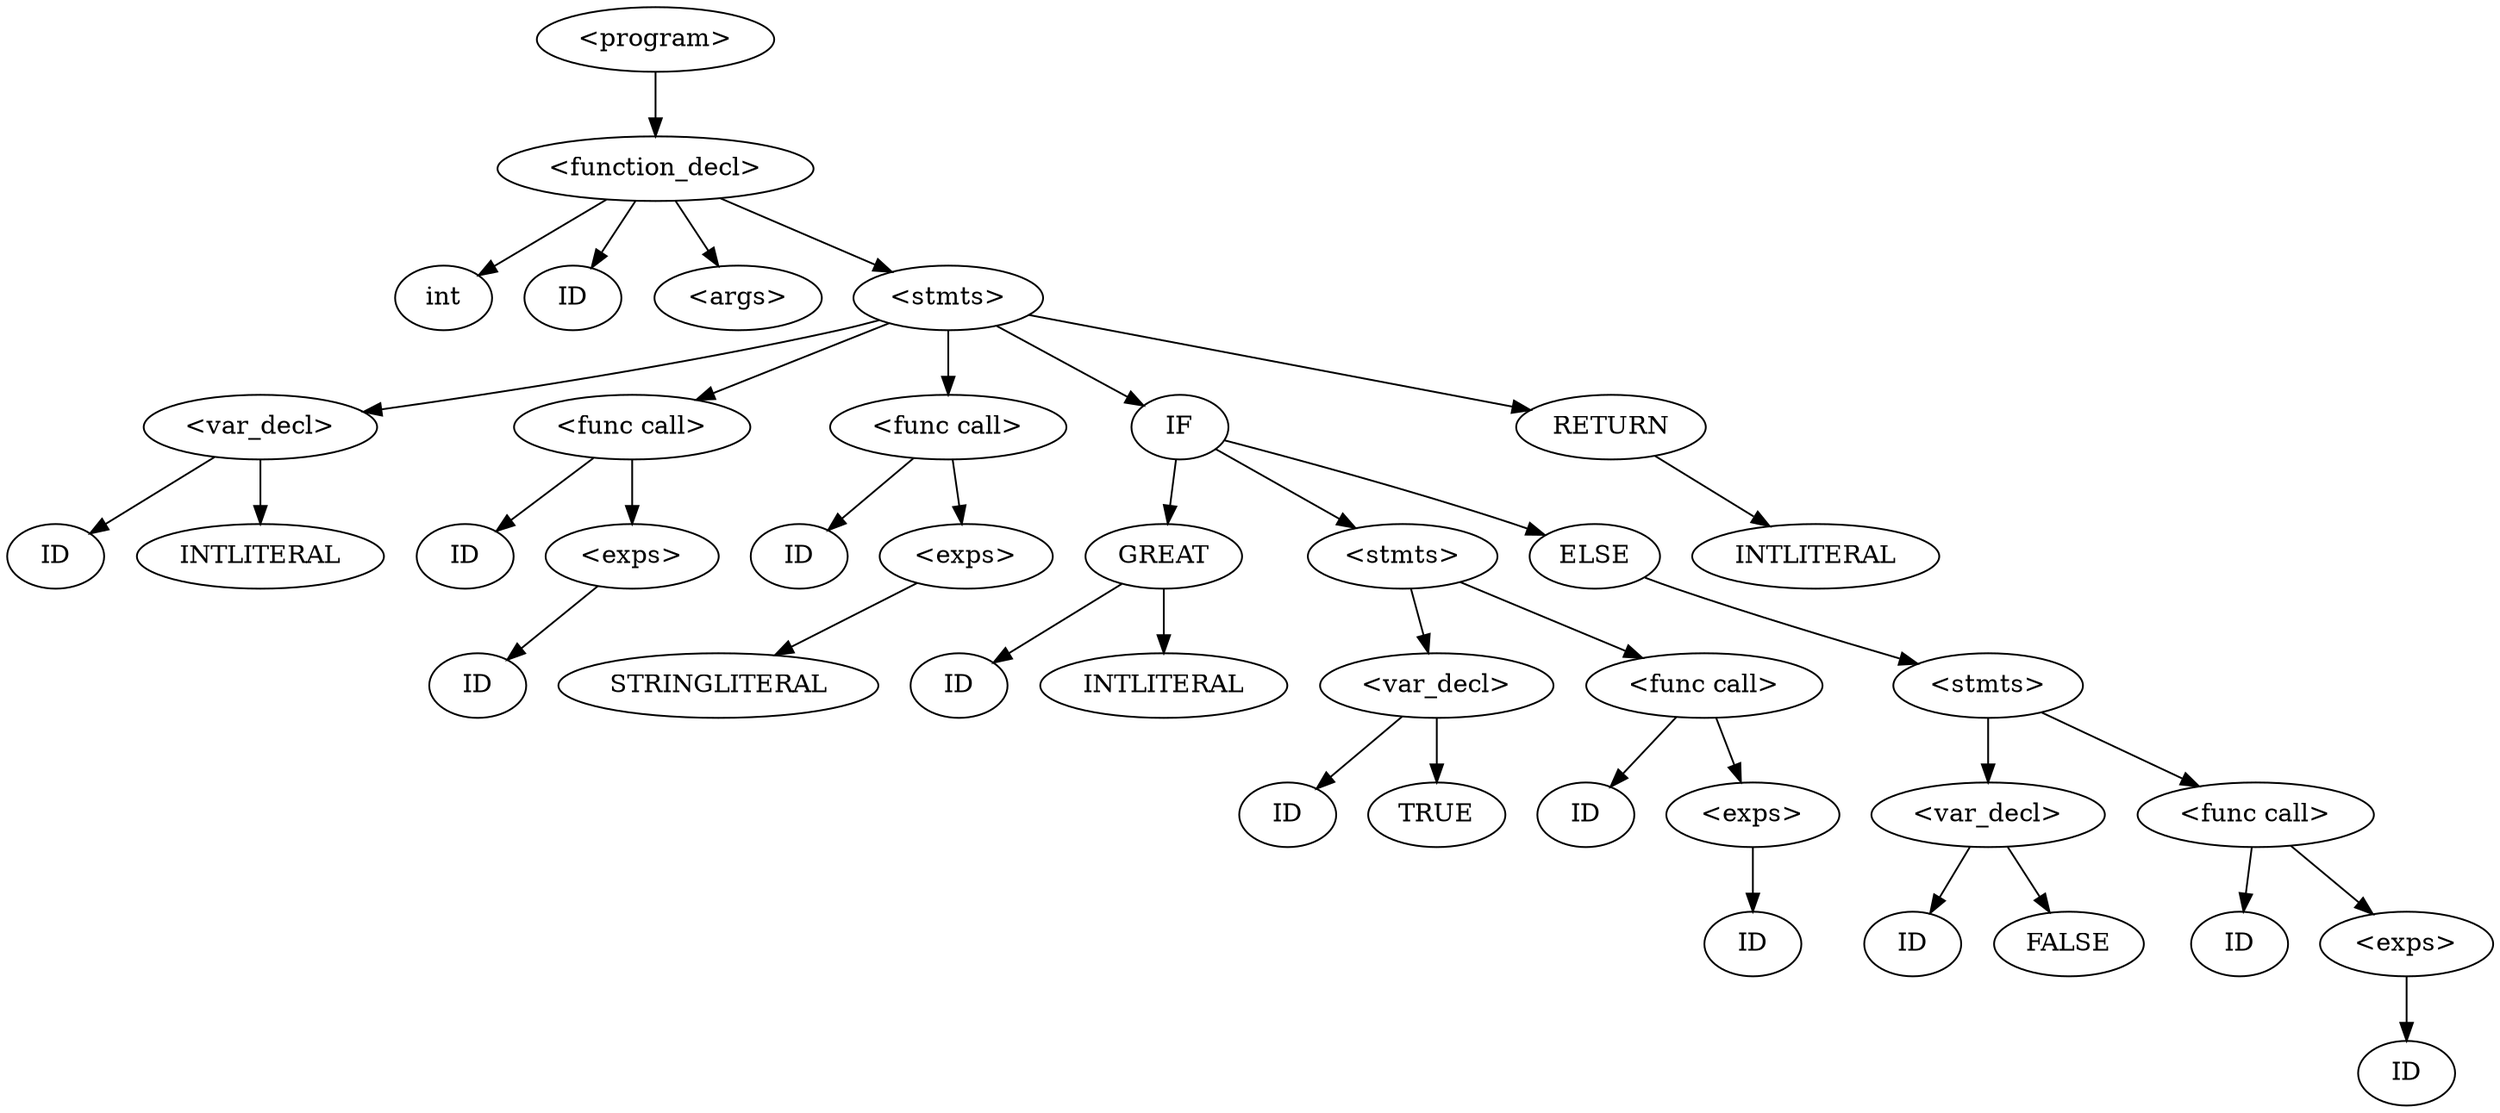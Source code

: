 digraph AST {
node0 [label="<program>",lexeme=""];
node1 [label="<function_decl>",lexeme=""];
node2 [label="int",lexeme=""];
node1 -> node2;
node3 [label="ID",lexeme="main"];
node1 -> node3;
node4 [label="<args>",lexeme=""];
node1 -> node4;
node5 [label="<stmts>",lexeme=""];
node6 [label="<var_decl>",lexeme=""];
node7 [label="ID",lexeme="y"];
node6 -> node7;
node8 [label="INTLITERAL",lexeme="5"];
node6 -> node8;
node5 -> node6;
node9 [label="<func call>",lexeme=""];
node10 [label="ID",lexeme="print_int"];
node9 -> node10;
node11 [label="<exps>",lexeme=""];
node12 [label="ID",lexeme="y"];
node11 -> node12;
node9 -> node11;
node5 -> node9;
node13 [label="<func call>",lexeme=""];
node14 [label="ID",lexeme="print_string"];
node13 -> node14;
node15 [label="<exps>",lexeme=""];
node16 [label="STRINGLITERAL",lexeme="\n"];
node15 -> node16;
node13 -> node15;
node5 -> node13;
node17 [label="IF",lexeme=""];
node18 [label="GREAT",lexeme=""];
node19 [label="ID",lexeme="y"];
node18 -> node19;
node20 [label="INTLITERAL",lexeme="0"];
node18 -> node20;
node17 -> node18;
node21 [label="<stmts>",lexeme=""];
node22 [label="<var_decl>",lexeme=""];
node23 [label="ID",lexeme="is_y_positive"];
node22 -> node23;
node24 [label="TRUE",lexeme=""];
node22 -> node24;
node21 -> node22;
node25 [label="<func call>",lexeme=""];
node26 [label="ID",lexeme="print_bool"];
node25 -> node26;
node27 [label="<exps>",lexeme=""];
node28 [label="ID",lexeme="is_y_positive"];
node27 -> node28;
node25 -> node27;
node21 -> node25;
node17 -> node21;
node29 [label="ELSE",lexeme=""];
node30 [label="<stmts>",lexeme=""];
node31 [label="<var_decl>",lexeme=""];
node32 [label="ID",lexeme="is_y_positive"];
node31 -> node32;
node33 [label="FALSE",lexeme=""];
node31 -> node33;
node30 -> node31;
node34 [label="<func call>",lexeme=""];
node35 [label="ID",lexeme="print_bool"];
node34 -> node35;
node36 [label="<exps>",lexeme=""];
node37 [label="ID",lexeme="is_y_positive"];
node36 -> node37;
node34 -> node36;
node30 -> node34;
node29 -> node30;
node17 -> node29;
node5 -> node17;
node38 [label="RETURN",lexeme=""];
node39 [label="INTLITERAL",lexeme="0"];
node38 -> node39;
node5 -> node38;
node1 -> node5;
node0 -> node1;
}